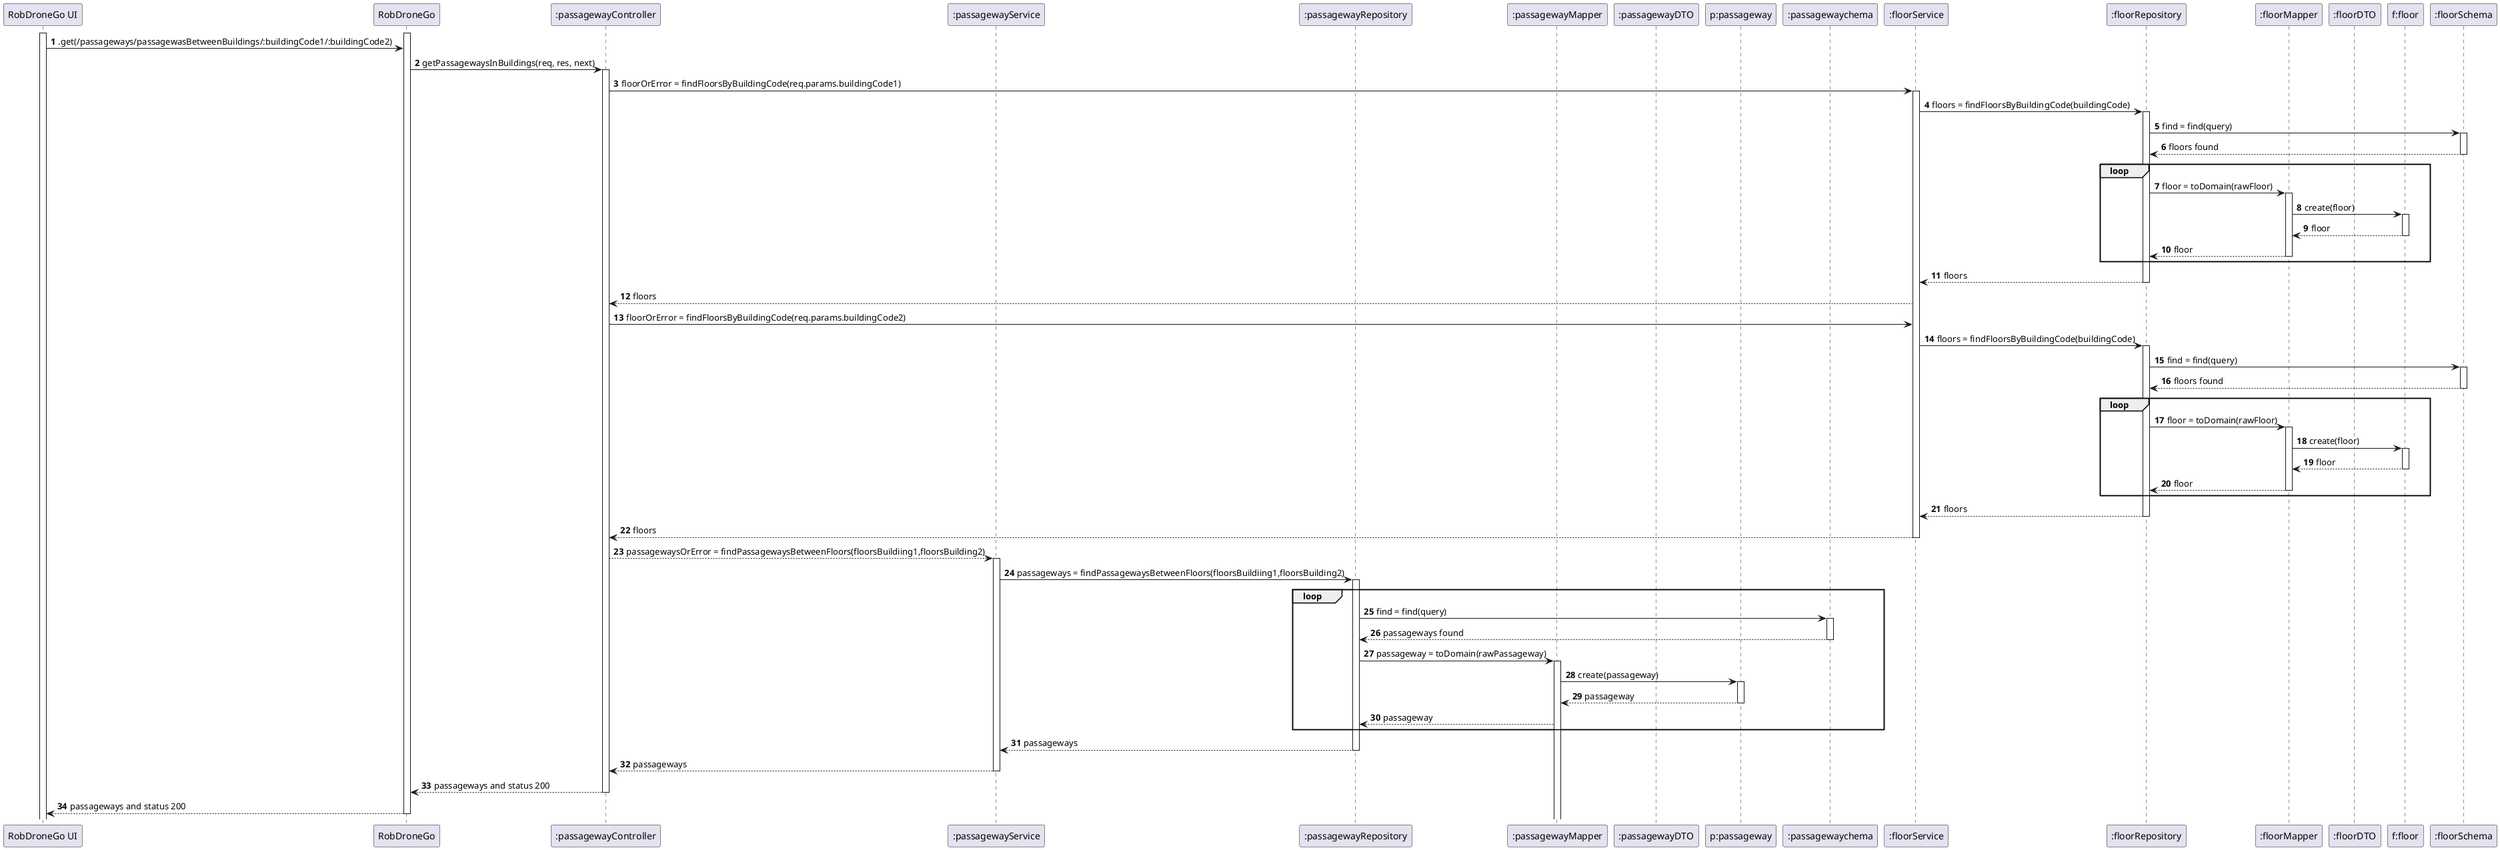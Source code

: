 @startuml

autonumber
participant "RobDroneGo UI" as UI
participant "RobDroneGo" as API
participant ":passagewayController" as PC
participant ":passagewayService" as PS
participant ":passagewayRepository" as PR
participant ":passagewayMapper" as PM
participant ":passagewayDTO" as DTO
participant "p:passageway" as P
participant ":passagewaychema" as PSchema
participant ":floorService" as FS
participant ":floorRepository" as FR
participant ":floorMapper" as FM
participant ":floorDTO" as DTO2
participant "f:floor" as F
participant ":floorSchema" as FSchema



activate UI
activate API
UI -> API : .get(/passageways/passagewasBetweenBuildings/:buildingCode1/:buildingCode2)
API -> PC : getPassagewaysInBuildings(req, res, next)
activate PC
PC -> FS : floorOrError = findFloorsByBuildingCode(req.params.buildingCode1)
activate FS
FS -> FR : floors = findFloorsByBuildingCode(buildingCode)
activate FR
FR -> FSchema : find = find(query)
activate FSchema
FSchema --> FR : floors found
deactivate FSchema
loop
FR -> FM : floor = toDomain(rawFloor)
activate FM
FM -> F : create(floor)
activate F
F --> FM : floor
deactivate F
FM --> FR : floor
deactivate FM
end
FR --> FS : floors
deactivate FR
FS --> PC : floors
PC -> FS : floorOrError = findFloorsByBuildingCode(req.params.buildingCode2)
FS -> FR : floors = findFloorsByBuildingCode(buildingCode)
activate FR
FR -> FSchema : find = find(query)
activate FSchema
FSchema --> FR : floors found
deactivate FSchema
loop
FR -> FM : floor = toDomain(rawFloor)
activate FM
FM -> F : create(floor)
activate F
F --> FM : floor
deactivate F
FM --> FR : floor
deactivate FM
end
FR --> FS : floors
deactivate FR
FS --> PC : floors
deactivate FS
PC --> PS : passagewaysOrError = findPassagewaysBetweenFloors(floorsBuildiing1,floorsBuilding2)
activate PS
PS -> PR : passageways = findPassagewaysBetweenFloors(floorsBuildiing1,floorsBuilding2)
activate PR
loop
PR -> PSchema : find = find(query)
activate PSchema
PSchema --> PR : passageways found
deactivate PSchema
PR -> PM : passageway = toDomain(rawPassageway)
activate PM
PM -> P : create(passageway)
activate P
P --> PM : passageway
deactivate P
PM --> PR : passageway
end
PR --> PS : passageways
deactivate PR
PS --> PC : passageways
deactivate PS
PC --> API : passageways and status 200
deactivate PC
API --> UI : passageways and status 200
deactivate API

@enduml